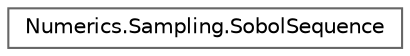 digraph "Graphical Class Hierarchy"
{
 // LATEX_PDF_SIZE
  bgcolor="transparent";
  edge [fontname=Helvetica,fontsize=10,labelfontname=Helvetica,labelfontsize=10];
  node [fontname=Helvetica,fontsize=10,shape=box,height=0.2,width=0.4];
  rankdir="LR";
  Node0 [id="Node000000",label="Numerics.Sampling.SobolSequence",height=0.2,width=0.4,color="grey40", fillcolor="white", style="filled",URL="$class_numerics_1_1_sampling_1_1_sobol_sequence.html",tooltip="A class for generating a Sobol sequence."];
}
